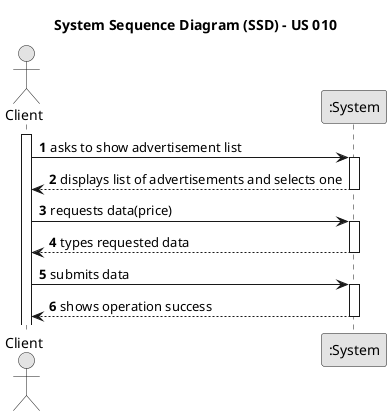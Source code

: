 @startuml
skinparam monochrome true
skinparam packageStyle rectangle
skinparam shadowing false

title System Sequence Diagram (SSD) - US 010

autonumber

actor "Client" as Client
participant ":System" as System

activate Client

    Client -> System : asks to show advertisement list
    activate System

        System --> Client : displays list of advertisements and selects one
    deactivate System

    Client -> System : requests data(price)
    activate System

        System --> Client : types requested data
    deactivate System

    Client -> System : submits data
    activate System

        System --> Client : shows operation success
    deactivate System
@enduml